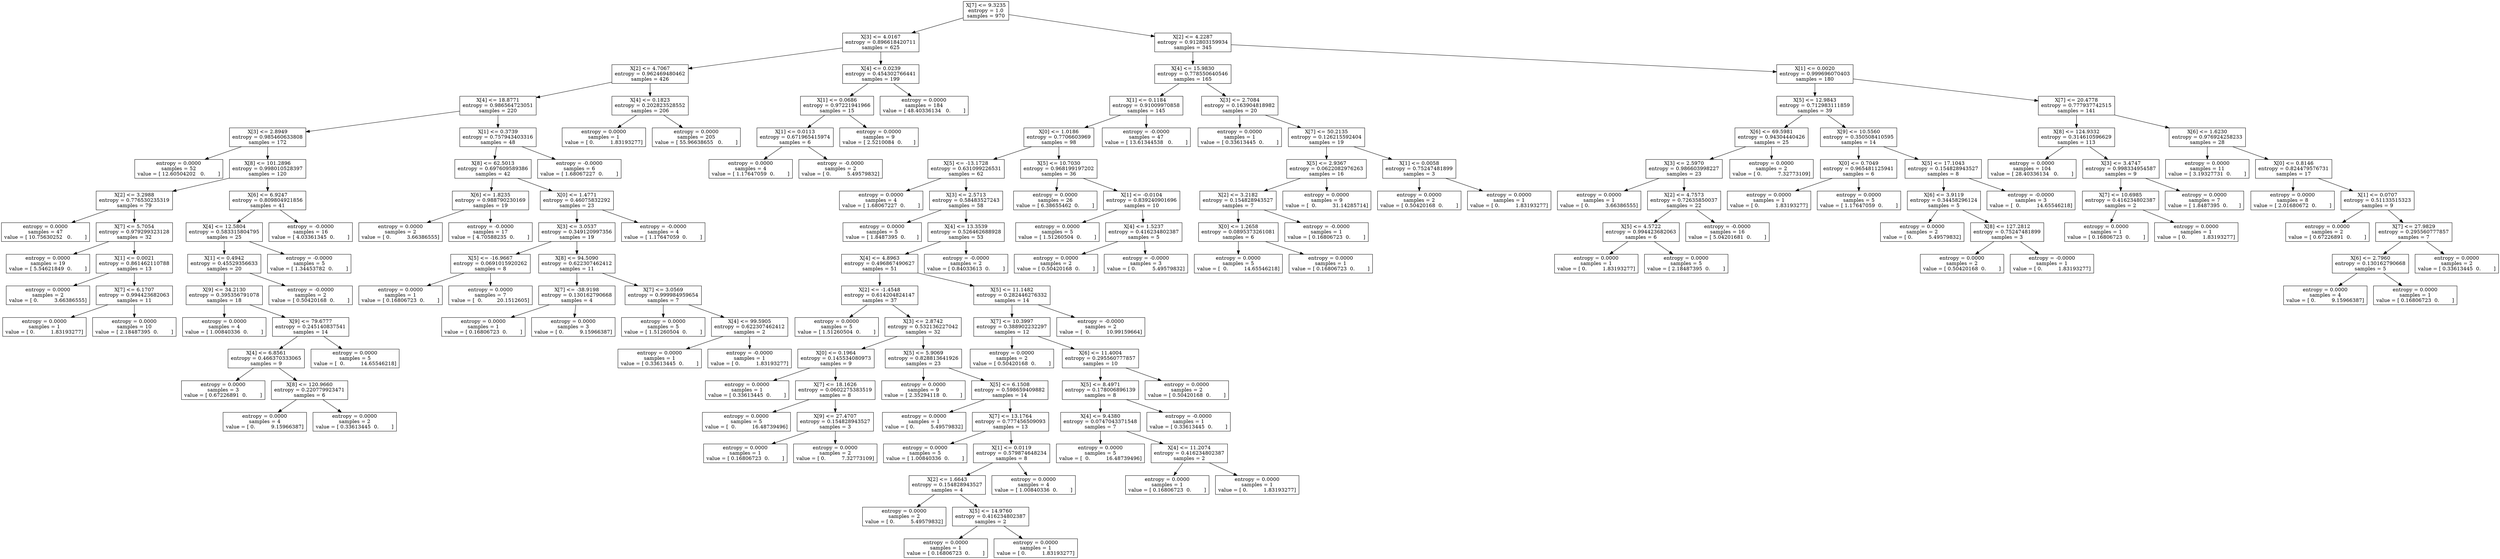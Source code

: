 digraph Tree {
0 [label="X[7] <= 9.3235\nentropy = 1.0\nsamples = 970", shape="box"] ;
1 [label="X[3] <= 4.0167\nentropy = 0.896618420711\nsamples = 625", shape="box"] ;
0 -> 1 ;
2 [label="X[2] <= 4.7067\nentropy = 0.962469480462\nsamples = 426", shape="box"] ;
1 -> 2 ;
3 [label="X[4] <= 18.8771\nentropy = 0.986564723051\nsamples = 220", shape="box"] ;
2 -> 3 ;
4 [label="X[3] <= 2.8949\nentropy = 0.985460633808\nsamples = 172", shape="box"] ;
3 -> 4 ;
5 [label="entropy = 0.0000\nsamples = 52\nvalue = [ 12.60504202   0.        ]", shape="box"] ;
4 -> 5 ;
6 [label="X[8] <= 101.2896\nentropy = 0.998010528397\nsamples = 120", shape="box"] ;
4 -> 6 ;
7 [label="X[2] <= 3.2988\nentropy = 0.776530235319\nsamples = 79", shape="box"] ;
6 -> 7 ;
8 [label="entropy = 0.0000\nsamples = 47\nvalue = [ 10.75630252   0.        ]", shape="box"] ;
7 -> 8 ;
9 [label="X[7] <= 5.7054\nentropy = 0.979299323128\nsamples = 32", shape="box"] ;
7 -> 9 ;
10 [label="entropy = 0.0000\nsamples = 19\nvalue = [ 5.54621849  0.        ]", shape="box"] ;
9 -> 10 ;
11 [label="X[1] <= 0.0021\nentropy = 0.861462110788\nsamples = 13", shape="box"] ;
9 -> 11 ;
12 [label="entropy = 0.0000\nsamples = 2\nvalue = [ 0.          3.66386555]", shape="box"] ;
11 -> 12 ;
13 [label="X[7] <= 6.1707\nentropy = 0.994423682063\nsamples = 11", shape="box"] ;
11 -> 13 ;
14 [label="entropy = 0.0000\nsamples = 1\nvalue = [ 0.          1.83193277]", shape="box"] ;
13 -> 14 ;
15 [label="entropy = 0.0000\nsamples = 10\nvalue = [ 2.18487395  0.        ]", shape="box"] ;
13 -> 15 ;
16 [label="X[6] <= 6.9247\nentropy = 0.809804921856\nsamples = 41", shape="box"] ;
6 -> 16 ;
17 [label="X[4] <= 12.5804\nentropy = 0.583315804795\nsamples = 25", shape="box"] ;
16 -> 17 ;
18 [label="X[1] <= 0.4942\nentropy = 0.45529356633\nsamples = 20", shape="box"] ;
17 -> 18 ;
19 [label="X[9] <= 34.2130\nentropy = 0.395356791078\nsamples = 18", shape="box"] ;
18 -> 19 ;
20 [label="entropy = 0.0000\nsamples = 4\nvalue = [ 1.00840336  0.        ]", shape="box"] ;
19 -> 20 ;
21 [label="X[9] <= 79.6777\nentropy = 0.245140837541\nsamples = 14", shape="box"] ;
19 -> 21 ;
22 [label="X[4] <= 6.8561\nentropy = 0.466370333065\nsamples = 9", shape="box"] ;
21 -> 22 ;
23 [label="entropy = 0.0000\nsamples = 3\nvalue = [ 0.67226891  0.        ]", shape="box"] ;
22 -> 23 ;
24 [label="X[8] <= 120.9660\nentropy = 0.220779923471\nsamples = 6", shape="box"] ;
22 -> 24 ;
25 [label="entropy = 0.0000\nsamples = 4\nvalue = [ 0.          9.15966387]", shape="box"] ;
24 -> 25 ;
26 [label="entropy = 0.0000\nsamples = 2\nvalue = [ 0.33613445  0.        ]", shape="box"] ;
24 -> 26 ;
27 [label="entropy = 0.0000\nsamples = 5\nvalue = [  0.          14.65546218]", shape="box"] ;
21 -> 27 ;
28 [label="entropy = -0.0000\nsamples = 2\nvalue = [ 0.50420168  0.        ]", shape="box"] ;
18 -> 28 ;
29 [label="entropy = -0.0000\nsamples = 5\nvalue = [ 1.34453782  0.        ]", shape="box"] ;
17 -> 29 ;
30 [label="entropy = -0.0000\nsamples = 16\nvalue = [ 4.03361345  0.        ]", shape="box"] ;
16 -> 30 ;
31 [label="X[1] <= 0.3739\nentropy = 0.757943403316\nsamples = 48", shape="box"] ;
3 -> 31 ;
32 [label="X[8] <= 62.5013\nentropy = 0.697609589386\nsamples = 42", shape="box"] ;
31 -> 32 ;
33 [label="X[6] <= 1.8235\nentropy = 0.988790230169\nsamples = 19", shape="box"] ;
32 -> 33 ;
34 [label="entropy = 0.0000\nsamples = 2\nvalue = [ 0.          3.66386555]", shape="box"] ;
33 -> 34 ;
35 [label="entropy = -0.0000\nsamples = 17\nvalue = [ 4.70588235  0.        ]", shape="box"] ;
33 -> 35 ;
36 [label="X[0] <= 1.4771\nentropy = 0.46075832292\nsamples = 23", shape="box"] ;
32 -> 36 ;
37 [label="X[3] <= 3.0537\nentropy = 0.349120997356\nsamples = 19", shape="box"] ;
36 -> 37 ;
38 [label="X[5] <= -16.9667\nentropy = 0.0691015920262\nsamples = 8", shape="box"] ;
37 -> 38 ;
39 [label="entropy = 0.0000\nsamples = 1\nvalue = [ 0.16806723  0.        ]", shape="box"] ;
38 -> 39 ;
40 [label="entropy = 0.0000\nsamples = 7\nvalue = [  0.         20.1512605]", shape="box"] ;
38 -> 40 ;
41 [label="X[8] <= 94.5090\nentropy = 0.622307462412\nsamples = 11", shape="box"] ;
37 -> 41 ;
42 [label="X[7] <= -38.9198\nentropy = 0.130162790668\nsamples = 4", shape="box"] ;
41 -> 42 ;
43 [label="entropy = 0.0000\nsamples = 1\nvalue = [ 0.16806723  0.        ]", shape="box"] ;
42 -> 43 ;
44 [label="entropy = 0.0000\nsamples = 3\nvalue = [ 0.          9.15966387]", shape="box"] ;
42 -> 44 ;
45 [label="X[7] <= 3.0569\nentropy = 0.999984959654\nsamples = 7", shape="box"] ;
41 -> 45 ;
46 [label="entropy = 0.0000\nsamples = 5\nvalue = [ 1.51260504  0.        ]", shape="box"] ;
45 -> 46 ;
47 [label="X[4] <= 99.5905\nentropy = 0.622307462412\nsamples = 2", shape="box"] ;
45 -> 47 ;
48 [label="entropy = 0.0000\nsamples = 1\nvalue = [ 0.33613445  0.        ]", shape="box"] ;
47 -> 48 ;
49 [label="entropy = -0.0000\nsamples = 1\nvalue = [ 0.          1.83193277]", shape="box"] ;
47 -> 49 ;
50 [label="entropy = -0.0000\nsamples = 4\nvalue = [ 1.17647059  0.        ]", shape="box"] ;
36 -> 50 ;
51 [label="entropy = -0.0000\nsamples = 6\nvalue = [ 1.68067227  0.        ]", shape="box"] ;
31 -> 51 ;
52 [label="X[4] <= 0.1823\nentropy = 0.202823528552\nsamples = 206", shape="box"] ;
2 -> 52 ;
53 [label="entropy = 0.0000\nsamples = 1\nvalue = [ 0.          1.83193277]", shape="box"] ;
52 -> 53 ;
54 [label="entropy = 0.0000\nsamples = 205\nvalue = [ 55.96638655   0.        ]", shape="box"] ;
52 -> 54 ;
55 [label="X[4] <= 0.0239\nentropy = 0.454302766441\nsamples = 199", shape="box"] ;
1 -> 55 ;
56 [label="X[1] <= 0.0686\nentropy = 0.97221941966\nsamples = 15", shape="box"] ;
55 -> 56 ;
57 [label="X[1] <= 0.0113\nentropy = 0.671965415974\nsamples = 6", shape="box"] ;
56 -> 57 ;
58 [label="entropy = 0.0000\nsamples = 4\nvalue = [ 1.17647059  0.        ]", shape="box"] ;
57 -> 58 ;
59 [label="entropy = -0.0000\nsamples = 2\nvalue = [ 0.          5.49579832]", shape="box"] ;
57 -> 59 ;
60 [label="entropy = 0.0000\nsamples = 9\nvalue = [ 2.5210084  0.       ]", shape="box"] ;
56 -> 60 ;
61 [label="entropy = 0.0000\nsamples = 184\nvalue = [ 48.40336134   0.        ]", shape="box"] ;
55 -> 61 ;
62 [label="X[2] <= 4.2287\nentropy = 0.912803159934\nsamples = 345", shape="box"] ;
0 -> 62 ;
63 [label="X[4] <= 15.9830\nentropy = 0.778550640546\nsamples = 165", shape="box"] ;
62 -> 63 ;
64 [label="X[1] <= 0.1184\nentropy = 0.91009970858\nsamples = 145", shape="box"] ;
63 -> 64 ;
65 [label="X[0] <= 1.0186\nentropy = 0.7706603969\nsamples = 98", shape="box"] ;
64 -> 65 ;
66 [label="X[5] <= -13.1728\nentropy = 0.631099226531\nsamples = 62", shape="box"] ;
65 -> 66 ;
67 [label="entropy = 0.0000\nsamples = 4\nvalue = [ 1.68067227  0.        ]", shape="box"] ;
66 -> 67 ;
68 [label="X[3] <= 2.5713\nentropy = 0.58483527243\nsamples = 58", shape="box"] ;
66 -> 68 ;
69 [label="entropy = 0.0000\nsamples = 5\nvalue = [ 1.8487395  0.       ]", shape="box"] ;
68 -> 69 ;
70 [label="X[4] <= 13.3539\nentropy = 0.526462688928\nsamples = 53", shape="box"] ;
68 -> 70 ;
71 [label="X[4] <= 4.8963\nentropy = 0.496867490627\nsamples = 51", shape="box"] ;
70 -> 71 ;
72 [label="X[2] <= -1.4548\nentropy = 0.614204824147\nsamples = 37", shape="box"] ;
71 -> 72 ;
73 [label="entropy = 0.0000\nsamples = 5\nvalue = [ 1.51260504  0.        ]", shape="box"] ;
72 -> 73 ;
74 [label="X[3] <= 2.8742\nentropy = 0.532136227042\nsamples = 32", shape="box"] ;
72 -> 74 ;
75 [label="X[0] <= 0.1964\nentropy = 0.145534080973\nsamples = 9", shape="box"] ;
74 -> 75 ;
76 [label="entropy = 0.0000\nsamples = 1\nvalue = [ 0.33613445  0.        ]", shape="box"] ;
75 -> 76 ;
77 [label="X[7] <= 18.1626\nentropy = 0.0602275383519\nsamples = 8", shape="box"] ;
75 -> 77 ;
78 [label="entropy = 0.0000\nsamples = 5\nvalue = [  0.          16.48739496]", shape="box"] ;
77 -> 78 ;
79 [label="X[9] <= 27.4707\nentropy = 0.154828943527\nsamples = 3", shape="box"] ;
77 -> 79 ;
80 [label="entropy = 0.0000\nsamples = 1\nvalue = [ 0.16806723  0.        ]", shape="box"] ;
79 -> 80 ;
81 [label="entropy = 0.0000\nsamples = 2\nvalue = [ 0.          7.32773109]", shape="box"] ;
79 -> 81 ;
82 [label="X[5] <= 5.9069\nentropy = 0.828813641926\nsamples = 23", shape="box"] ;
74 -> 82 ;
83 [label="entropy = 0.0000\nsamples = 9\nvalue = [ 2.35294118  0.        ]", shape="box"] ;
82 -> 83 ;
84 [label="X[5] <= 6.1508\nentropy = 0.598659409882\nsamples = 14", shape="box"] ;
82 -> 84 ;
85 [label="entropy = 0.0000\nsamples = 1\nvalue = [ 0.          5.49579832]", shape="box"] ;
84 -> 85 ;
86 [label="X[7] <= 13.1764\nentropy = 0.777456509093\nsamples = 13", shape="box"] ;
84 -> 86 ;
87 [label="entropy = 0.0000\nsamples = 5\nvalue = [ 1.00840336  0.        ]", shape="box"] ;
86 -> 87 ;
88 [label="X[1] <= 0.0119\nentropy = 0.579874648234\nsamples = 8", shape="box"] ;
86 -> 88 ;
89 [label="X[2] <= 1.6643\nentropy = 0.154828943527\nsamples = 4", shape="box"] ;
88 -> 89 ;
90 [label="entropy = 0.0000\nsamples = 2\nvalue = [ 0.          5.49579832]", shape="box"] ;
89 -> 90 ;
91 [label="X[5] <= 14.9760\nentropy = 0.416234802387\nsamples = 2", shape="box"] ;
89 -> 91 ;
92 [label="entropy = 0.0000\nsamples = 1\nvalue = [ 0.16806723  0.        ]", shape="box"] ;
91 -> 92 ;
93 [label="entropy = 0.0000\nsamples = 1\nvalue = [ 0.          1.83193277]", shape="box"] ;
91 -> 93 ;
94 [label="entropy = 0.0000\nsamples = 4\nvalue = [ 1.00840336  0.        ]", shape="box"] ;
88 -> 94 ;
95 [label="X[5] <= 11.1482\nentropy = 0.282446276332\nsamples = 14", shape="box"] ;
71 -> 95 ;
96 [label="X[7] <= 10.3997\nentropy = 0.388902232297\nsamples = 12", shape="box"] ;
95 -> 96 ;
97 [label="entropy = 0.0000\nsamples = 2\nvalue = [ 0.50420168  0.        ]", shape="box"] ;
96 -> 97 ;
98 [label="X[6] <= 11.4004\nentropy = 0.295560777857\nsamples = 10", shape="box"] ;
96 -> 98 ;
99 [label="X[5] <= 8.4971\nentropy = 0.178006896139\nsamples = 8", shape="box"] ;
98 -> 99 ;
100 [label="X[4] <= 9.4380\nentropy = 0.0747043371548\nsamples = 7", shape="box"] ;
99 -> 100 ;
101 [label="entropy = 0.0000\nsamples = 5\nvalue = [  0.          16.48739496]", shape="box"] ;
100 -> 101 ;
102 [label="X[4] <= 11.2074\nentropy = 0.416234802387\nsamples = 2", shape="box"] ;
100 -> 102 ;
103 [label="entropy = 0.0000\nsamples = 1\nvalue = [ 0.16806723  0.        ]", shape="box"] ;
102 -> 103 ;
104 [label="entropy = 0.0000\nsamples = 1\nvalue = [ 0.          1.83193277]", shape="box"] ;
102 -> 104 ;
105 [label="entropy = -0.0000\nsamples = 1\nvalue = [ 0.33613445  0.        ]", shape="box"] ;
99 -> 105 ;
106 [label="entropy = 0.0000\nsamples = 2\nvalue = [ 0.50420168  0.        ]", shape="box"] ;
98 -> 106 ;
107 [label="entropy = -0.0000\nsamples = 2\nvalue = [  0.          10.99159664]", shape="box"] ;
95 -> 107 ;
108 [label="entropy = -0.0000\nsamples = 2\nvalue = [ 0.84033613  0.        ]", shape="box"] ;
70 -> 108 ;
109 [label="X[5] <= 10.7030\nentropy = 0.968199197202\nsamples = 36", shape="box"] ;
65 -> 109 ;
110 [label="entropy = 0.0000\nsamples = 26\nvalue = [ 6.38655462  0.        ]", shape="box"] ;
109 -> 110 ;
111 [label="X[1] <= -0.0104\nentropy = 0.839240901696\nsamples = 10", shape="box"] ;
109 -> 111 ;
112 [label="entropy = 0.0000\nsamples = 5\nvalue = [ 1.51260504  0.        ]", shape="box"] ;
111 -> 112 ;
113 [label="X[4] <= 1.5237\nentropy = 0.416234802387\nsamples = 5", shape="box"] ;
111 -> 113 ;
114 [label="entropy = 0.0000\nsamples = 2\nvalue = [ 0.50420168  0.        ]", shape="box"] ;
113 -> 114 ;
115 [label="entropy = -0.0000\nsamples = 3\nvalue = [ 0.          5.49579832]", shape="box"] ;
113 -> 115 ;
116 [label="entropy = -0.0000\nsamples = 47\nvalue = [ 13.61344538   0.        ]", shape="box"] ;
64 -> 116 ;
117 [label="X[3] <= 2.7084\nentropy = 0.163904818982\nsamples = 20", shape="box"] ;
63 -> 117 ;
118 [label="entropy = 0.0000\nsamples = 1\nvalue = [ 0.33613445  0.        ]", shape="box"] ;
117 -> 118 ;
119 [label="X[7] <= 50.2135\nentropy = 0.126215592404\nsamples = 19", shape="box"] ;
117 -> 119 ;
120 [label="X[5] <= 2.9367\nentropy = 0.0622082976263\nsamples = 16", shape="box"] ;
119 -> 120 ;
121 [label="X[2] <= 3.2182\nentropy = 0.154828943527\nsamples = 7", shape="box"] ;
120 -> 121 ;
122 [label="X[0] <= 1.2658\nentropy = 0.0895373261081\nsamples = 6", shape="box"] ;
121 -> 122 ;
123 [label="entropy = 0.0000\nsamples = 5\nvalue = [  0.          14.65546218]", shape="box"] ;
122 -> 123 ;
124 [label="entropy = 0.0000\nsamples = 1\nvalue = [ 0.16806723  0.        ]", shape="box"] ;
122 -> 124 ;
125 [label="entropy = -0.0000\nsamples = 1\nvalue = [ 0.16806723  0.        ]", shape="box"] ;
121 -> 125 ;
126 [label="entropy = 0.0000\nsamples = 9\nvalue = [  0.          31.14285714]", shape="box"] ;
120 -> 126 ;
127 [label="X[1] <= 0.0058\nentropy = 0.75247481899\nsamples = 3", shape="box"] ;
119 -> 127 ;
128 [label="entropy = 0.0000\nsamples = 2\nvalue = [ 0.50420168  0.        ]", shape="box"] ;
127 -> 128 ;
129 [label="entropy = 0.0000\nsamples = 1\nvalue = [ 0.          1.83193277]", shape="box"] ;
127 -> 129 ;
130 [label="X[1] <= 0.0020\nentropy = 0.999696070403\nsamples = 180", shape="box"] ;
62 -> 130 ;
131 [label="X[5] <= 12.9843\nentropy = 0.712983111859\nsamples = 39", shape="box"] ;
130 -> 131 ;
132 [label="X[6] <= 69.5981\nentropy = 0.94304440426\nsamples = 25", shape="box"] ;
131 -> 132 ;
133 [label="X[3] <= 2.5970\nentropy = 0.986603998227\nsamples = 23", shape="box"] ;
132 -> 133 ;
134 [label="entropy = 0.0000\nsamples = 1\nvalue = [ 0.          3.66386555]", shape="box"] ;
133 -> 134 ;
135 [label="X[2] <= 4.7573\nentropy = 0.72635850037\nsamples = 22", shape="box"] ;
133 -> 135 ;
136 [label="X[5] <= 4.5722\nentropy = 0.994423682063\nsamples = 6", shape="box"] ;
135 -> 136 ;
137 [label="entropy = 0.0000\nsamples = 1\nvalue = [ 0.          1.83193277]", shape="box"] ;
136 -> 137 ;
138 [label="entropy = 0.0000\nsamples = 5\nvalue = [ 2.18487395  0.        ]", shape="box"] ;
136 -> 138 ;
139 [label="entropy = -0.0000\nsamples = 16\nvalue = [ 5.04201681  0.        ]", shape="box"] ;
135 -> 139 ;
140 [label="entropy = 0.0000\nsamples = 2\nvalue = [ 0.          7.32773109]", shape="box"] ;
132 -> 140 ;
141 [label="X[9] <= 10.5560\nentropy = 0.350508410595\nsamples = 14", shape="box"] ;
131 -> 141 ;
142 [label="X[0] <= 0.7049\nentropy = 0.965481125941\nsamples = 6", shape="box"] ;
141 -> 142 ;
143 [label="entropy = 0.0000\nsamples = 1\nvalue = [ 0.          1.83193277]", shape="box"] ;
142 -> 143 ;
144 [label="entropy = 0.0000\nsamples = 5\nvalue = [ 1.17647059  0.        ]", shape="box"] ;
142 -> 144 ;
145 [label="X[5] <= 17.1043\nentropy = 0.154828943527\nsamples = 8", shape="box"] ;
141 -> 145 ;
146 [label="X[6] <= 3.9119\nentropy = 0.34458296124\nsamples = 5", shape="box"] ;
145 -> 146 ;
147 [label="entropy = 0.0000\nsamples = 2\nvalue = [ 0.          5.49579832]", shape="box"] ;
146 -> 147 ;
148 [label="X[8] <= 127.2812\nentropy = 0.75247481899\nsamples = 3", shape="box"] ;
146 -> 148 ;
149 [label="entropy = 0.0000\nsamples = 2\nvalue = [ 0.50420168  0.        ]", shape="box"] ;
148 -> 149 ;
150 [label="entropy = -0.0000\nsamples = 1\nvalue = [ 0.          1.83193277]", shape="box"] ;
148 -> 150 ;
151 [label="entropy = -0.0000\nsamples = 3\nvalue = [  0.          14.65546218]", shape="box"] ;
145 -> 151 ;
152 [label="X[7] <= 20.4778\nentropy = 0.777937742515\nsamples = 141", shape="box"] ;
130 -> 152 ;
153 [label="X[8] <= 124.9332\nentropy = 0.314610596629\nsamples = 113", shape="box"] ;
152 -> 153 ;
154 [label="entropy = 0.0000\nsamples = 104\nvalue = [ 28.40336134   0.        ]", shape="box"] ;
153 -> 154 ;
155 [label="X[3] <= 3.4747\nentropy = 0.998334954587\nsamples = 9", shape="box"] ;
153 -> 155 ;
156 [label="X[7] <= 10.6985\nentropy = 0.416234802387\nsamples = 2", shape="box"] ;
155 -> 156 ;
157 [label="entropy = 0.0000\nsamples = 1\nvalue = [ 0.16806723  0.        ]", shape="box"] ;
156 -> 157 ;
158 [label="entropy = 0.0000\nsamples = 1\nvalue = [ 0.          1.83193277]", shape="box"] ;
156 -> 158 ;
159 [label="entropy = 0.0000\nsamples = 7\nvalue = [ 1.8487395  0.       ]", shape="box"] ;
155 -> 159 ;
160 [label="X[6] <= 1.6230\nentropy = 0.976924258233\nsamples = 28", shape="box"] ;
152 -> 160 ;
161 [label="entropy = 0.0000\nsamples = 11\nvalue = [ 3.19327731  0.        ]", shape="box"] ;
160 -> 161 ;
162 [label="X[0] <= 0.8146\nentropy = 0.824479576731\nsamples = 17", shape="box"] ;
160 -> 162 ;
163 [label="entropy = 0.0000\nsamples = 8\nvalue = [ 2.01680672  0.        ]", shape="box"] ;
162 -> 163 ;
164 [label="X[1] <= 0.0707\nentropy = 0.51133515323\nsamples = 9", shape="box"] ;
162 -> 164 ;
165 [label="entropy = 0.0000\nsamples = 2\nvalue = [ 0.67226891  0.        ]", shape="box"] ;
164 -> 165 ;
166 [label="X[7] <= 27.9829\nentropy = 0.295560777857\nsamples = 7", shape="box"] ;
164 -> 166 ;
167 [label="X[6] <= 2.7960\nentropy = 0.130162790668\nsamples = 5", shape="box"] ;
166 -> 167 ;
168 [label="entropy = 0.0000\nsamples = 4\nvalue = [ 0.          9.15966387]", shape="box"] ;
167 -> 168 ;
169 [label="entropy = 0.0000\nsamples = 1\nvalue = [ 0.16806723  0.        ]", shape="box"] ;
167 -> 169 ;
170 [label="entropy = 0.0000\nsamples = 2\nvalue = [ 0.33613445  0.        ]", shape="box"] ;
166 -> 170 ;
}